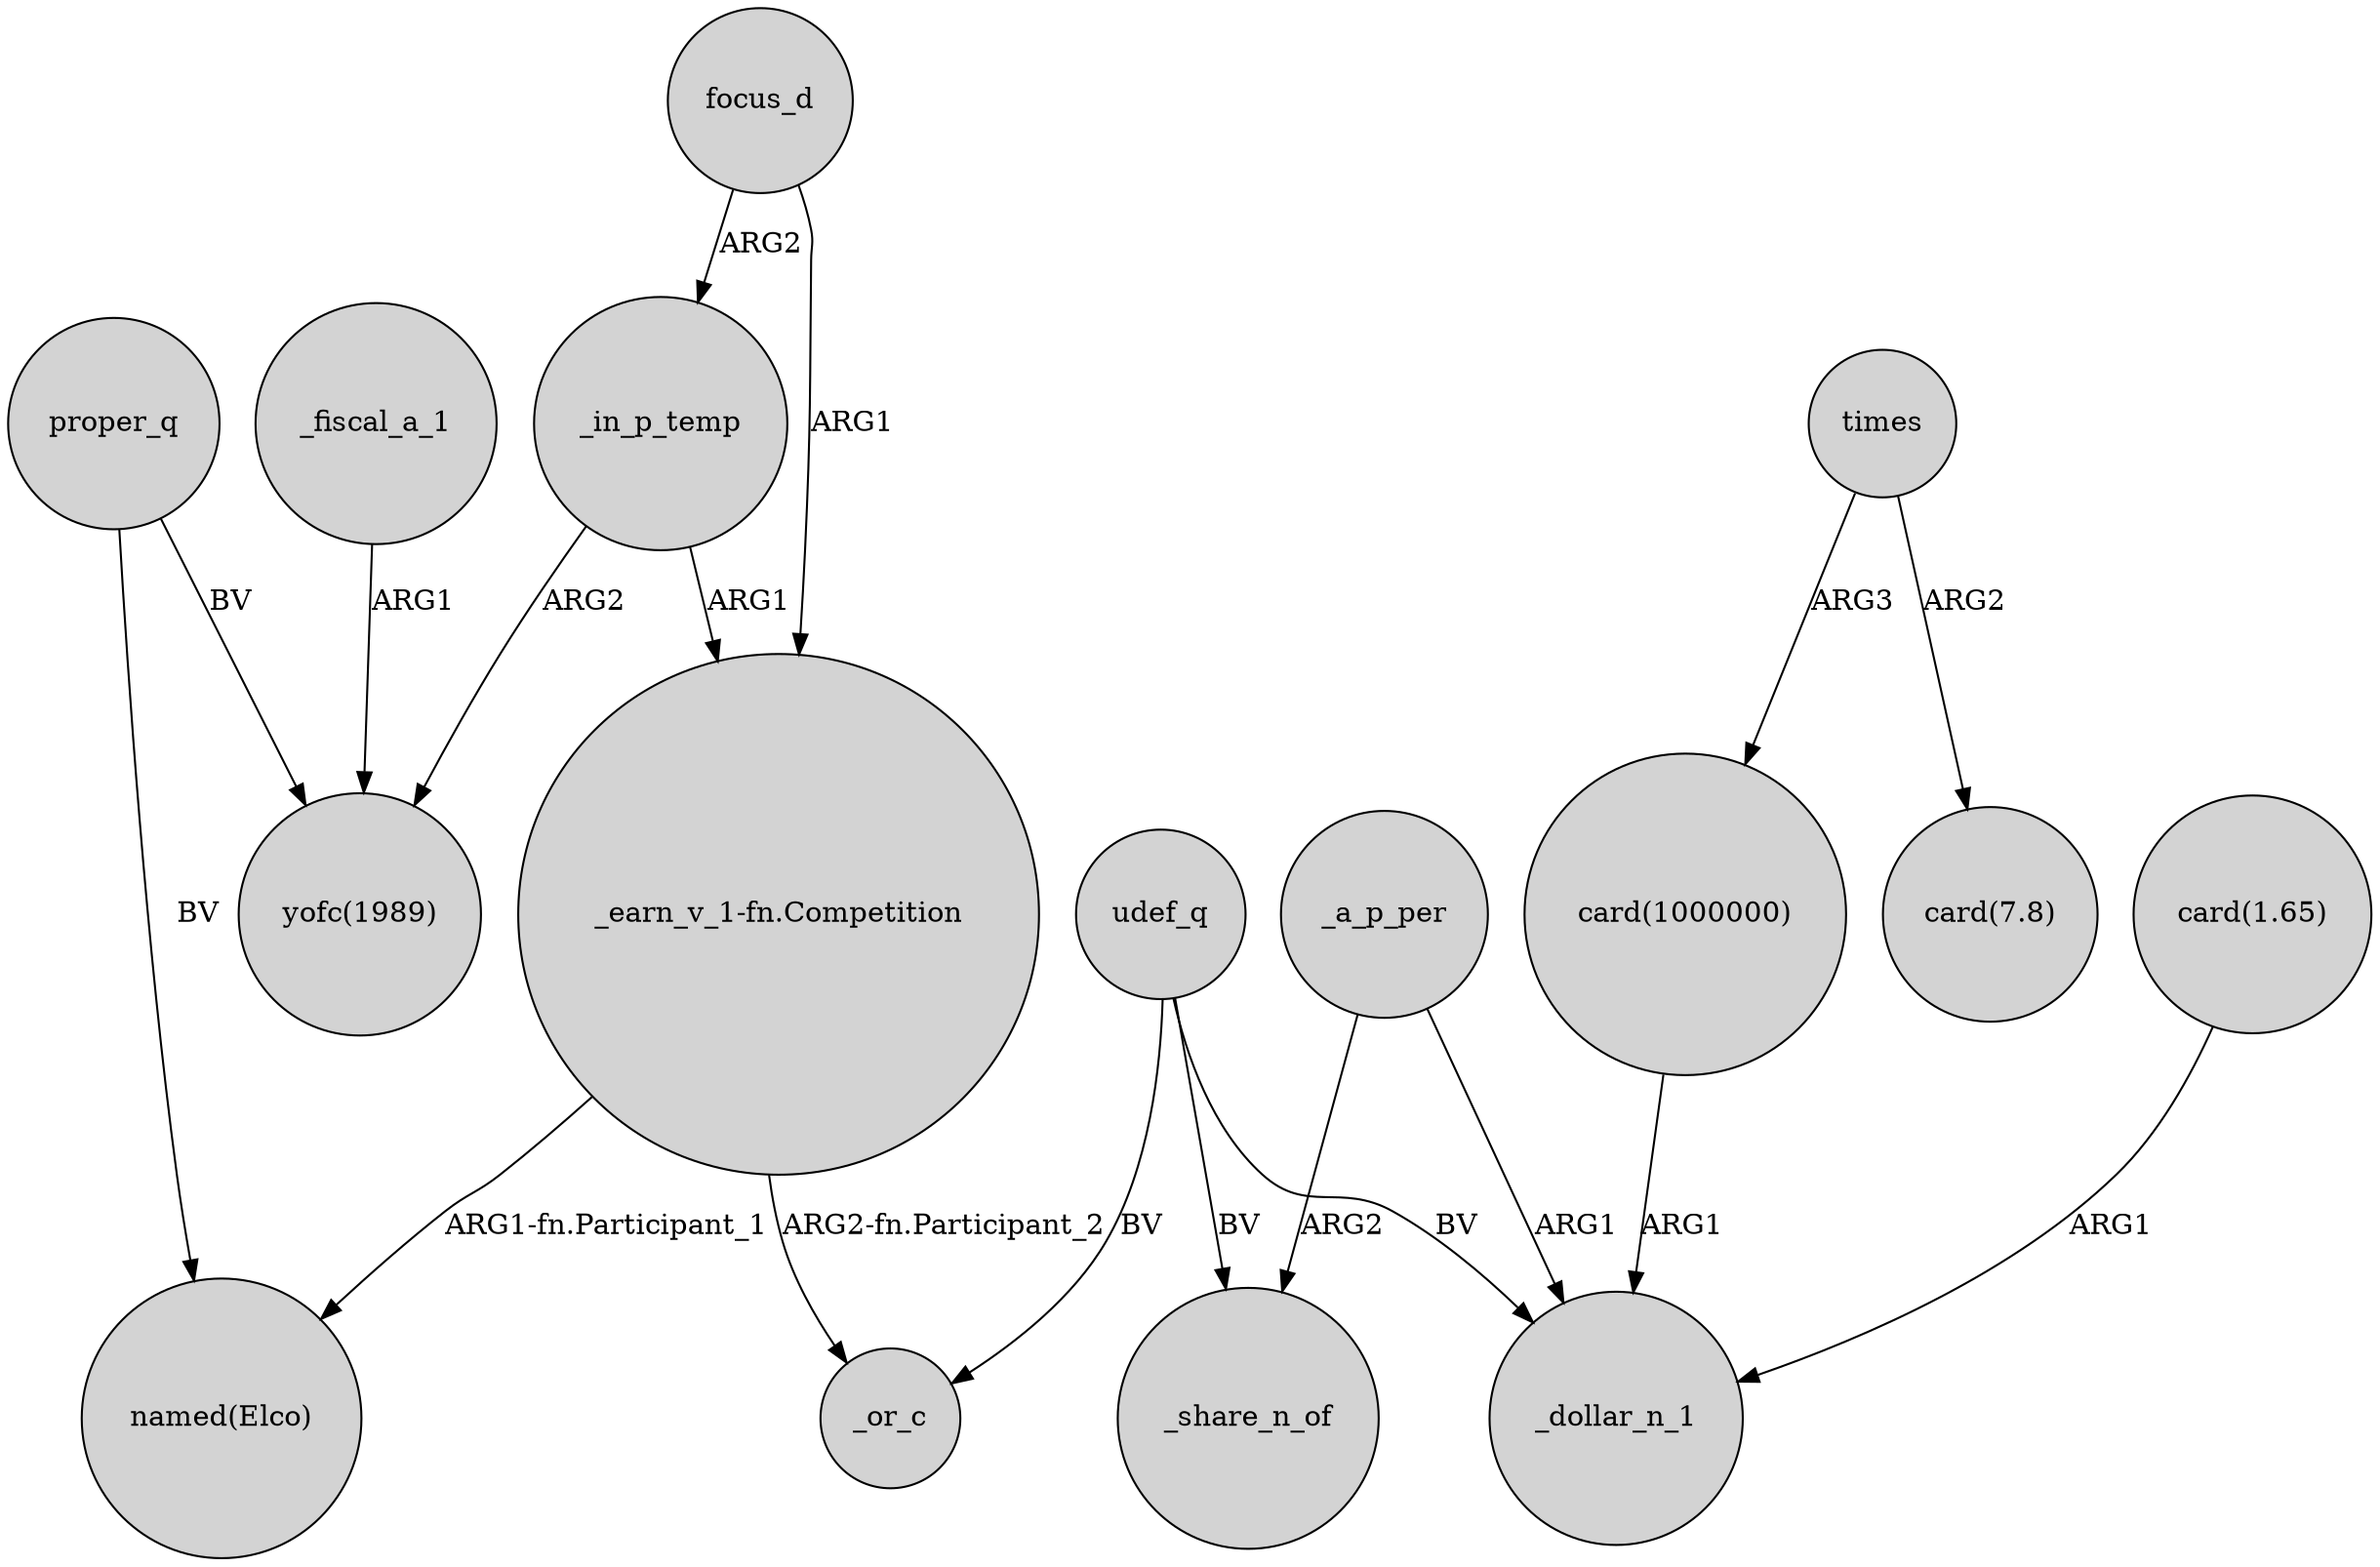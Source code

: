 digraph {
	node [shape=circle style=filled]
	"_earn_v_1-fn.Competition" -> "named(Elco)" [label="ARG1-fn.Participant_1"]
	times -> "card(1000000)" [label=ARG3]
	_a_p_per -> _share_n_of [label=ARG2]
	_in_p_temp -> "yofc(1989)" [label=ARG2]
	udef_q -> _share_n_of [label=BV]
	_fiscal_a_1 -> "yofc(1989)" [label=ARG1]
	_in_p_temp -> "_earn_v_1-fn.Competition" [label=ARG1]
	udef_q -> _dollar_n_1 [label=BV]
	"_earn_v_1-fn.Competition" -> _or_c [label="ARG2-fn.Participant_2"]
	proper_q -> "yofc(1989)" [label=BV]
	"card(1000000)" -> _dollar_n_1 [label=ARG1]
	"card(1.65)" -> _dollar_n_1 [label=ARG1]
	udef_q -> _or_c [label=BV]
	focus_d -> "_earn_v_1-fn.Competition" [label=ARG1]
	focus_d -> _in_p_temp [label=ARG2]
	_a_p_per -> _dollar_n_1 [label=ARG1]
	proper_q -> "named(Elco)" [label=BV]
	times -> "card(7.8)" [label=ARG2]
}

